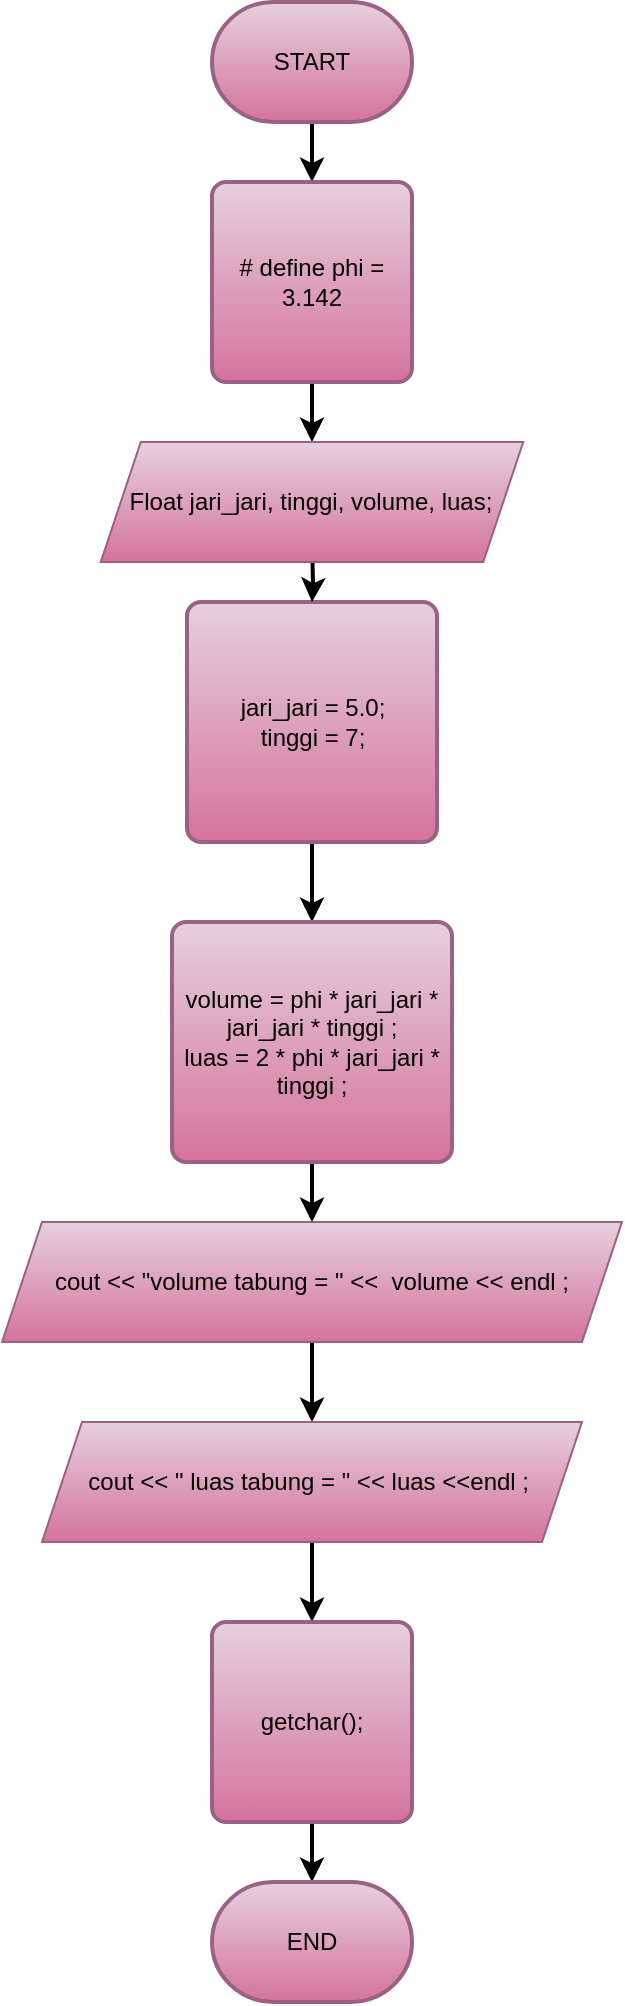 <mxfile version="20.3.2" type="google"><diagram id="WzaJUUWzkbcLariAktEW" name="Halaman-1"><mxGraphModel grid="1" page="1" gridSize="10" guides="1" tooltips="1" connect="1" arrows="1" fold="1" pageScale="1" pageWidth="827" pageHeight="1169" math="0" shadow="0"><root><mxCell id="0"/><mxCell id="1" parent="0"/><mxCell id="JMhhJzRfkdm6tuxQzO3c-45" value="" style="edgeStyle=orthogonalEdgeStyle;rounded=0;orthogonalLoop=1;jettySize=auto;html=1;strokeWidth=2;" edge="1" parent="1" source="JMhhJzRfkdm6tuxQzO3c-7" target="JMhhJzRfkdm6tuxQzO3c-44"><mxGeometry relative="1" as="geometry"/></mxCell><mxCell id="JMhhJzRfkdm6tuxQzO3c-7" value="START" style="strokeWidth=2;html=1;shape=mxgraph.flowchart.terminator;whiteSpace=wrap;fillColor=#e6d0de;gradientColor=#d5739d;strokeColor=#996185;" vertex="1" parent="1"><mxGeometry x="330" y="100" width="100" height="60" as="geometry"/></mxCell><mxCell id="JMhhJzRfkdm6tuxQzO3c-24" value="" style="edgeStyle=orthogonalEdgeStyle;rounded=0;orthogonalLoop=1;jettySize=auto;html=1;strokeWidth=2;" edge="1" parent="1" source="JMhhJzRfkdm6tuxQzO3c-22" target="JMhhJzRfkdm6tuxQzO3c-23"><mxGeometry relative="1" as="geometry"/></mxCell><mxCell id="JMhhJzRfkdm6tuxQzO3c-22" value="cout &amp;lt;&amp;lt; &quot;volume tabung = &quot; &amp;lt;&amp;lt;&amp;nbsp; volume &amp;lt;&amp;lt; endl ;" style="shape=parallelogram;perimeter=parallelogramPerimeter;whiteSpace=wrap;html=1;fixedSize=1;fillColor=#e6d0de;gradientColor=#d5739d;strokeColor=#996185;" vertex="1" parent="1"><mxGeometry x="225" y="710" width="310" height="60" as="geometry"/></mxCell><mxCell id="JMhhJzRfkdm6tuxQzO3c-41" value="" style="edgeStyle=orthogonalEdgeStyle;rounded=0;orthogonalLoop=1;jettySize=auto;html=1;strokeWidth=2;" edge="1" parent="1" source="JMhhJzRfkdm6tuxQzO3c-23" target="JMhhJzRfkdm6tuxQzO3c-40"><mxGeometry relative="1" as="geometry"/></mxCell><mxCell id="JMhhJzRfkdm6tuxQzO3c-23" value="cout &amp;lt;&amp;lt; &quot; luas tabung = &quot; &amp;lt;&amp;lt; luas &amp;lt;&amp;lt;endl ;&amp;nbsp;" style="shape=parallelogram;perimeter=parallelogramPerimeter;whiteSpace=wrap;html=1;fixedSize=1;fillColor=#e6d0de;gradientColor=#d5739d;strokeColor=#996185;" vertex="1" parent="1"><mxGeometry x="245" y="810" width="270" height="60" as="geometry"/></mxCell><mxCell id="JMhhJzRfkdm6tuxQzO3c-32" value="" style="edgeStyle=orthogonalEdgeStyle;rounded=0;orthogonalLoop=1;jettySize=auto;html=1;strokeWidth=2;" edge="1" parent="1" source="JMhhJzRfkdm6tuxQzO3c-28" target="JMhhJzRfkdm6tuxQzO3c-30"><mxGeometry relative="1" as="geometry"/></mxCell><mxCell id="JMhhJzRfkdm6tuxQzO3c-28" value="jari_jari = 5.0;&lt;br&gt;tinggi = 7;" style="rounded=1;whiteSpace=wrap;html=1;absoluteArcSize=1;arcSize=14;strokeWidth=2;fillColor=#e6d0de;gradientColor=#d5739d;strokeColor=#996185;" vertex="1" parent="1"><mxGeometry x="317.5" y="400" width="125" height="120" as="geometry"/></mxCell><mxCell id="JMhhJzRfkdm6tuxQzO3c-33" value="" style="edgeStyle=orthogonalEdgeStyle;rounded=0;orthogonalLoop=1;jettySize=auto;html=1;strokeWidth=2;" edge="1" parent="1" source="JMhhJzRfkdm6tuxQzO3c-30" target="JMhhJzRfkdm6tuxQzO3c-22"><mxGeometry relative="1" as="geometry"/></mxCell><mxCell id="JMhhJzRfkdm6tuxQzO3c-30" value="volume = phi * jari_jari * jari_jari * tinggi ;&lt;br&gt;luas = 2 * phi * jari_jari * tinggi ;" style="rounded=1;whiteSpace=wrap;html=1;absoluteArcSize=1;arcSize=14;strokeWidth=2;fillColor=#e6d0de;gradientColor=#d5739d;strokeColor=#996185;" vertex="1" parent="1"><mxGeometry x="310" y="560" width="140" height="120" as="geometry"/></mxCell><mxCell id="JMhhJzRfkdm6tuxQzO3c-35" value="" style="edgeStyle=orthogonalEdgeStyle;rounded=0;orthogonalLoop=1;jettySize=auto;html=1;strokeWidth=2;" edge="1" parent="1" target="JMhhJzRfkdm6tuxQzO3c-28"><mxGeometry relative="1" as="geometry"><mxPoint x="380" y="370" as="sourcePoint"/></mxGeometry></mxCell><mxCell id="JMhhJzRfkdm6tuxQzO3c-43" value="" style="edgeStyle=orthogonalEdgeStyle;rounded=0;orthogonalLoop=1;jettySize=auto;html=1;strokeWidth=2;" edge="1" parent="1" source="JMhhJzRfkdm6tuxQzO3c-40" target="JMhhJzRfkdm6tuxQzO3c-42"><mxGeometry relative="1" as="geometry"/></mxCell><mxCell id="JMhhJzRfkdm6tuxQzO3c-40" value="getchar();" style="rounded=1;whiteSpace=wrap;html=1;absoluteArcSize=1;arcSize=14;strokeWidth=2;fillColor=#e6d0de;gradientColor=#d5739d;strokeColor=#996185;" vertex="1" parent="1"><mxGeometry x="330" y="910" width="100" height="100" as="geometry"/></mxCell><mxCell id="JMhhJzRfkdm6tuxQzO3c-42" value="END" style="strokeWidth=2;html=1;shape=mxgraph.flowchart.terminator;whiteSpace=wrap;fillColor=#e6d0de;gradientColor=#d5739d;strokeColor=#996185;" vertex="1" parent="1"><mxGeometry x="330" y="1040" width="100" height="60" as="geometry"/></mxCell><mxCell id="JMhhJzRfkdm6tuxQzO3c-46" value="" style="edgeStyle=orthogonalEdgeStyle;rounded=0;orthogonalLoop=1;jettySize=auto;html=1;strokeWidth=2;" edge="1" parent="1" source="JMhhJzRfkdm6tuxQzO3c-44"><mxGeometry relative="1" as="geometry"><mxPoint x="380" y="320" as="targetPoint"/></mxGeometry></mxCell><mxCell id="JMhhJzRfkdm6tuxQzO3c-44" value="# define phi = 3.142" style="rounded=1;whiteSpace=wrap;html=1;absoluteArcSize=1;arcSize=14;strokeWidth=2;fillColor=#e6d0de;gradientColor=#d5739d;strokeColor=#996185;" vertex="1" parent="1"><mxGeometry x="330" y="190" width="100" height="100" as="geometry"/></mxCell><mxCell id="3sdqNnR0eL9EXw24uj0y-3" value="Float jari_jari, tinggi, volume, luas;" style="shape=parallelogram;perimeter=parallelogramPerimeter;whiteSpace=wrap;html=1;fixedSize=1;fillColor=#e6d0de;gradientColor=#d5739d;strokeColor=#996185;" vertex="1" parent="1"><mxGeometry x="274.38" y="320" width="211.25" height="60" as="geometry"/></mxCell></root></mxGraphModel></diagram></mxfile>